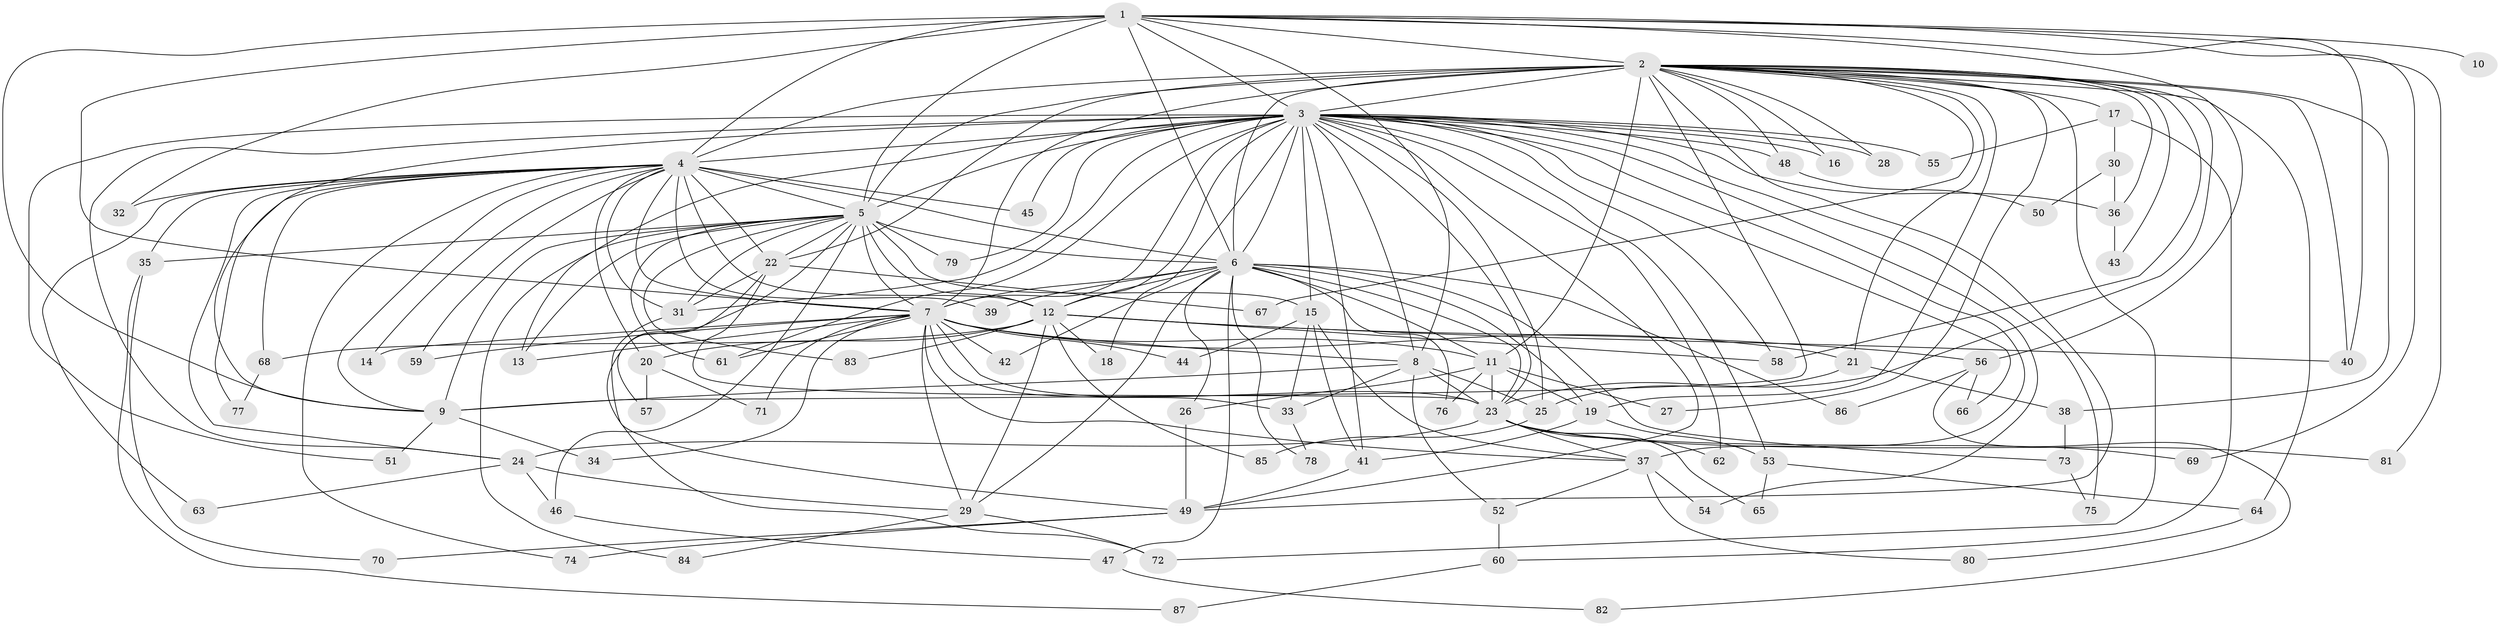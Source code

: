 // original degree distribution, {20: 0.006944444444444444, 14: 0.006944444444444444, 19: 0.006944444444444444, 27: 0.020833333333333332, 21: 0.006944444444444444, 16: 0.006944444444444444, 29: 0.006944444444444444, 30: 0.006944444444444444, 6: 0.041666666666666664, 3: 0.25, 2: 0.4791666666666667, 8: 0.006944444444444444, 5: 0.034722222222222224, 11: 0.006944444444444444, 7: 0.013888888888888888, 4: 0.09722222222222222}
// Generated by graph-tools (version 1.1) at 2025/49/03/04/25 22:49:53]
// undirected, 87 vertices, 212 edges
graph export_dot {
  node [color=gray90,style=filled];
  1;
  2;
  3;
  4;
  5;
  6;
  7;
  8;
  9;
  10;
  11;
  12;
  13;
  14;
  15;
  16;
  17;
  18;
  19;
  20;
  21;
  22;
  23;
  24;
  25;
  26;
  27;
  28;
  29;
  30;
  31;
  32;
  33;
  34;
  35;
  36;
  37;
  38;
  39;
  40;
  41;
  42;
  43;
  44;
  45;
  46;
  47;
  48;
  49;
  50;
  51;
  52;
  53;
  54;
  55;
  56;
  57;
  58;
  59;
  60;
  61;
  62;
  63;
  64;
  65;
  66;
  67;
  68;
  69;
  70;
  71;
  72;
  73;
  74;
  75;
  76;
  77;
  78;
  79;
  80;
  81;
  82;
  83;
  84;
  85;
  86;
  87;
  1 -- 2 [weight=2.0];
  1 -- 3 [weight=2.0];
  1 -- 4 [weight=1.0];
  1 -- 5 [weight=3.0];
  1 -- 6 [weight=2.0];
  1 -- 7 [weight=2.0];
  1 -- 8 [weight=1.0];
  1 -- 9 [weight=1.0];
  1 -- 10 [weight=1.0];
  1 -- 32 [weight=1.0];
  1 -- 40 [weight=1.0];
  1 -- 56 [weight=1.0];
  1 -- 69 [weight=1.0];
  1 -- 81 [weight=1.0];
  2 -- 3 [weight=4.0];
  2 -- 4 [weight=2.0];
  2 -- 5 [weight=4.0];
  2 -- 6 [weight=2.0];
  2 -- 7 [weight=2.0];
  2 -- 9 [weight=1.0];
  2 -- 11 [weight=2.0];
  2 -- 16 [weight=1.0];
  2 -- 17 [weight=1.0];
  2 -- 19 [weight=1.0];
  2 -- 21 [weight=1.0];
  2 -- 22 [weight=1.0];
  2 -- 23 [weight=2.0];
  2 -- 27 [weight=1.0];
  2 -- 28 [weight=1.0];
  2 -- 36 [weight=1.0];
  2 -- 38 [weight=1.0];
  2 -- 40 [weight=1.0];
  2 -- 43 [weight=1.0];
  2 -- 48 [weight=1.0];
  2 -- 49 [weight=1.0];
  2 -- 58 [weight=1.0];
  2 -- 64 [weight=1.0];
  2 -- 67 [weight=1.0];
  2 -- 72 [weight=1.0];
  3 -- 4 [weight=2.0];
  3 -- 5 [weight=4.0];
  3 -- 6 [weight=2.0];
  3 -- 7 [weight=2.0];
  3 -- 8 [weight=1.0];
  3 -- 9 [weight=1.0];
  3 -- 12 [weight=1.0];
  3 -- 13 [weight=1.0];
  3 -- 15 [weight=1.0];
  3 -- 16 [weight=1.0];
  3 -- 18 [weight=1.0];
  3 -- 23 [weight=1.0];
  3 -- 24 [weight=1.0];
  3 -- 25 [weight=1.0];
  3 -- 28 [weight=1.0];
  3 -- 31 [weight=1.0];
  3 -- 36 [weight=1.0];
  3 -- 37 [weight=1.0];
  3 -- 41 [weight=1.0];
  3 -- 45 [weight=1.0];
  3 -- 48 [weight=1.0];
  3 -- 49 [weight=1.0];
  3 -- 51 [weight=1.0];
  3 -- 53 [weight=1.0];
  3 -- 54 [weight=1.0];
  3 -- 55 [weight=1.0];
  3 -- 58 [weight=2.0];
  3 -- 61 [weight=1.0];
  3 -- 62 [weight=1.0];
  3 -- 66 [weight=1.0];
  3 -- 75 [weight=1.0];
  3 -- 79 [weight=1.0];
  4 -- 5 [weight=2.0];
  4 -- 6 [weight=1.0];
  4 -- 7 [weight=1.0];
  4 -- 9 [weight=1.0];
  4 -- 12 [weight=3.0];
  4 -- 14 [weight=1.0];
  4 -- 20 [weight=1.0];
  4 -- 22 [weight=1.0];
  4 -- 24 [weight=1.0];
  4 -- 31 [weight=1.0];
  4 -- 32 [weight=1.0];
  4 -- 35 [weight=1.0];
  4 -- 39 [weight=1.0];
  4 -- 45 [weight=1.0];
  4 -- 59 [weight=1.0];
  4 -- 63 [weight=1.0];
  4 -- 68 [weight=1.0];
  4 -- 74 [weight=1.0];
  4 -- 77 [weight=1.0];
  5 -- 6 [weight=3.0];
  5 -- 7 [weight=2.0];
  5 -- 9 [weight=1.0];
  5 -- 12 [weight=1.0];
  5 -- 13 [weight=2.0];
  5 -- 15 [weight=1.0];
  5 -- 22 [weight=1.0];
  5 -- 31 [weight=1.0];
  5 -- 35 [weight=1.0];
  5 -- 46 [weight=1.0];
  5 -- 61 [weight=1.0];
  5 -- 72 [weight=1.0];
  5 -- 79 [weight=1.0];
  5 -- 83 [weight=1.0];
  5 -- 84 [weight=1.0];
  6 -- 7 [weight=1.0];
  6 -- 11 [weight=1.0];
  6 -- 12 [weight=2.0];
  6 -- 19 [weight=1.0];
  6 -- 23 [weight=1.0];
  6 -- 26 [weight=1.0];
  6 -- 29 [weight=2.0];
  6 -- 39 [weight=1.0];
  6 -- 42 [weight=1.0];
  6 -- 47 [weight=1.0];
  6 -- 73 [weight=1.0];
  6 -- 76 [weight=1.0];
  6 -- 78 [weight=1.0];
  6 -- 86 [weight=1.0];
  7 -- 8 [weight=1.0];
  7 -- 11 [weight=1.0];
  7 -- 13 [weight=1.0];
  7 -- 14 [weight=1.0];
  7 -- 21 [weight=1.0];
  7 -- 23 [weight=1.0];
  7 -- 29 [weight=1.0];
  7 -- 33 [weight=2.0];
  7 -- 34 [weight=1.0];
  7 -- 37 [weight=1.0];
  7 -- 42 [weight=1.0];
  7 -- 44 [weight=1.0];
  7 -- 59 [weight=1.0];
  7 -- 61 [weight=1.0];
  7 -- 71 [weight=1.0];
  8 -- 9 [weight=4.0];
  8 -- 23 [weight=1.0];
  8 -- 25 [weight=1.0];
  8 -- 33 [weight=1.0];
  8 -- 52 [weight=1.0];
  9 -- 34 [weight=1.0];
  9 -- 51 [weight=1.0];
  11 -- 19 [weight=1.0];
  11 -- 23 [weight=1.0];
  11 -- 26 [weight=1.0];
  11 -- 27 [weight=1.0];
  11 -- 76 [weight=1.0];
  12 -- 18 [weight=1.0];
  12 -- 20 [weight=1.0];
  12 -- 29 [weight=1.0];
  12 -- 40 [weight=1.0];
  12 -- 56 [weight=1.0];
  12 -- 58 [weight=1.0];
  12 -- 68 [weight=1.0];
  12 -- 83 [weight=1.0];
  12 -- 85 [weight=1.0];
  15 -- 33 [weight=1.0];
  15 -- 37 [weight=1.0];
  15 -- 41 [weight=1.0];
  15 -- 44 [weight=1.0];
  17 -- 30 [weight=2.0];
  17 -- 55 [weight=1.0];
  17 -- 60 [weight=1.0];
  19 -- 41 [weight=1.0];
  19 -- 53 [weight=1.0];
  20 -- 57 [weight=1.0];
  20 -- 71 [weight=1.0];
  21 -- 25 [weight=1.0];
  21 -- 38 [weight=1.0];
  22 -- 23 [weight=1.0];
  22 -- 31 [weight=1.0];
  22 -- 57 [weight=1.0];
  22 -- 67 [weight=1.0];
  23 -- 24 [weight=1.0];
  23 -- 37 [weight=1.0];
  23 -- 62 [weight=1.0];
  23 -- 65 [weight=1.0];
  23 -- 69 [weight=1.0];
  23 -- 81 [weight=1.0];
  24 -- 29 [weight=2.0];
  24 -- 46 [weight=1.0];
  24 -- 63 [weight=1.0];
  25 -- 85 [weight=1.0];
  26 -- 49 [weight=1.0];
  29 -- 72 [weight=1.0];
  29 -- 84 [weight=1.0];
  30 -- 36 [weight=1.0];
  30 -- 50 [weight=1.0];
  31 -- 49 [weight=1.0];
  33 -- 78 [weight=1.0];
  35 -- 70 [weight=1.0];
  35 -- 87 [weight=1.0];
  36 -- 43 [weight=1.0];
  37 -- 52 [weight=1.0];
  37 -- 54 [weight=1.0];
  37 -- 80 [weight=1.0];
  38 -- 73 [weight=1.0];
  41 -- 49 [weight=1.0];
  46 -- 47 [weight=1.0];
  47 -- 82 [weight=1.0];
  48 -- 50 [weight=1.0];
  49 -- 70 [weight=1.0];
  49 -- 74 [weight=1.0];
  52 -- 60 [weight=1.0];
  53 -- 64 [weight=1.0];
  53 -- 65 [weight=1.0];
  56 -- 66 [weight=1.0];
  56 -- 82 [weight=1.0];
  56 -- 86 [weight=1.0];
  60 -- 87 [weight=1.0];
  64 -- 80 [weight=1.0];
  68 -- 77 [weight=1.0];
  73 -- 75 [weight=1.0];
}
